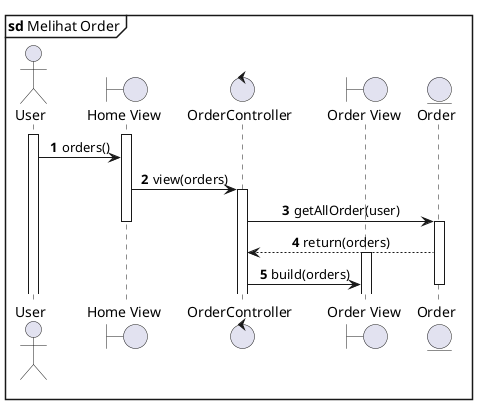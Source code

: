 @startuml Melihat Order
mainframe **sd** Melihat Order
actor "User" as User
boundary "Home View" as HomeView
control OrderController 
boundary "Order View" as OrderView
entity Order as OrderModel

autonumber
' autoactivate on
skinparam SequenceMessageAlignment center

activate User
activate HomeView
User->HomeView: orders()
HomeView->OrderController: view(orders)
activate OrderController
OrderController->OrderModel: getAllOrder(user)
deactivate  HomeView

activate OrderModel
OrderModel-->OrderController: return(orders)
activate OrderView
OrderController->OrderView: build(orders)
deactivate OrderModel

@enduml